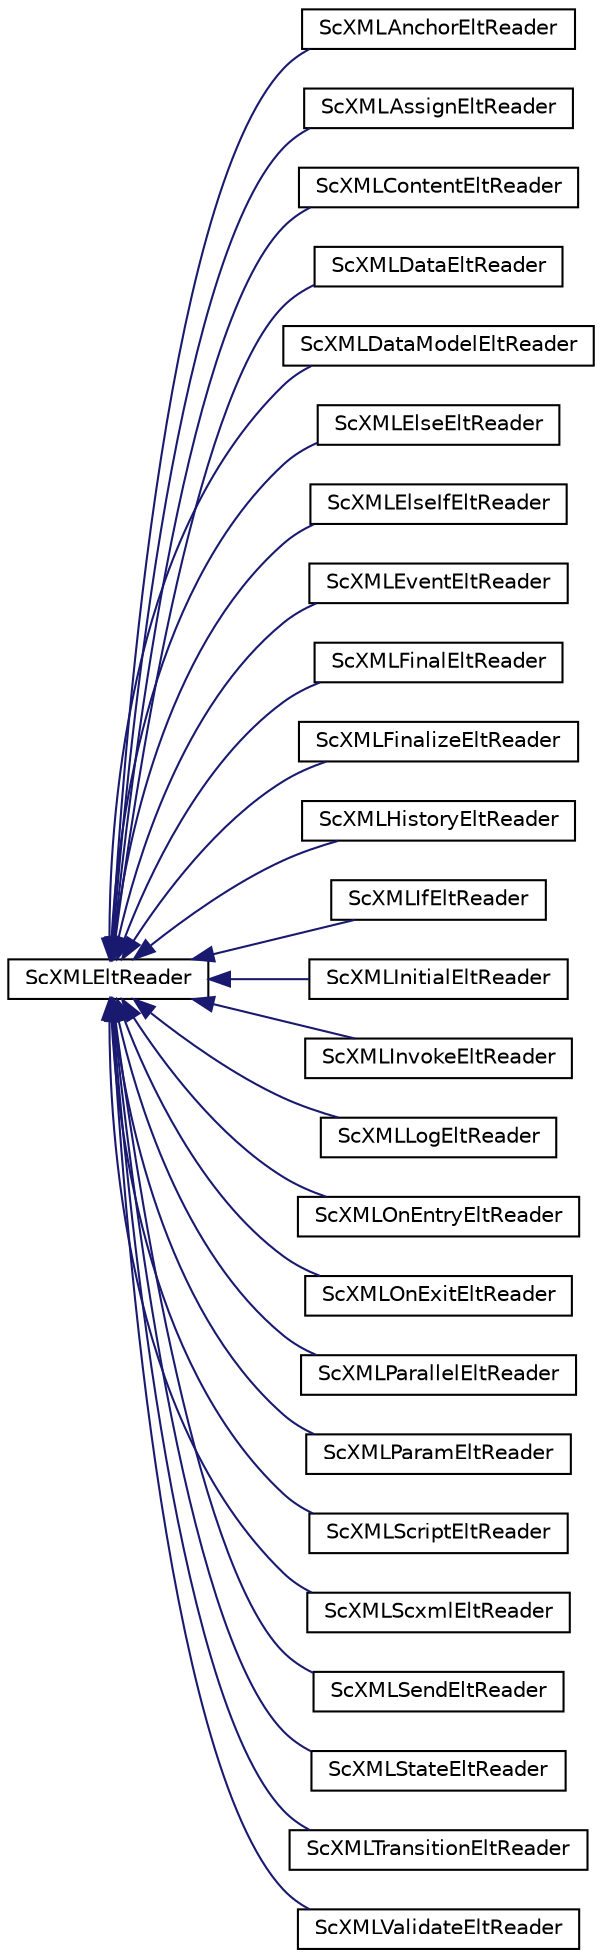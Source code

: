 digraph "Graphical Class Hierarchy"
{
 // LATEX_PDF_SIZE
  edge [fontname="Helvetica",fontsize="10",labelfontname="Helvetica",labelfontsize="10"];
  node [fontname="Helvetica",fontsize="10",shape=record];
  rankdir="LR";
  Node0 [label="ScXMLEltReader",height=0.2,width=0.4,color="black", fillcolor="white", style="filled",URL="$classScXMLEltReader.html",tooltip="base class for element reader objects"];
  Node0 -> Node1 [dir="back",color="midnightblue",fontsize="10",style="solid",fontname="Helvetica"];
  Node1 [label="ScXMLAnchorEltReader",height=0.2,width=0.4,color="black", fillcolor="white", style="filled",URL="$classScXMLAnchorEltReader.html",tooltip=" "];
  Node0 -> Node2 [dir="back",color="midnightblue",fontsize="10",style="solid",fontname="Helvetica"];
  Node2 [label="ScXMLAssignEltReader",height=0.2,width=0.4,color="black", fillcolor="white", style="filled",URL="$classScXMLAssignEltReader.html",tooltip=" "];
  Node0 -> Node3 [dir="back",color="midnightblue",fontsize="10",style="solid",fontname="Helvetica"];
  Node3 [label="ScXMLContentEltReader",height=0.2,width=0.4,color="black", fillcolor="white", style="filled",URL="$classScXMLContentEltReader.html",tooltip=" "];
  Node0 -> Node4 [dir="back",color="midnightblue",fontsize="10",style="solid",fontname="Helvetica"];
  Node4 [label="ScXMLDataEltReader",height=0.2,width=0.4,color="black", fillcolor="white", style="filled",URL="$classScXMLDataEltReader.html",tooltip=" "];
  Node0 -> Node5 [dir="back",color="midnightblue",fontsize="10",style="solid",fontname="Helvetica"];
  Node5 [label="ScXMLDataModelEltReader",height=0.2,width=0.4,color="black", fillcolor="white", style="filled",URL="$classScXMLDataModelEltReader.html",tooltip=" "];
  Node0 -> Node6 [dir="back",color="midnightblue",fontsize="10",style="solid",fontname="Helvetica"];
  Node6 [label="ScXMLElseEltReader",height=0.2,width=0.4,color="black", fillcolor="white", style="filled",URL="$classScXMLElseEltReader.html",tooltip=" "];
  Node0 -> Node7 [dir="back",color="midnightblue",fontsize="10",style="solid",fontname="Helvetica"];
  Node7 [label="ScXMLElseIfEltReader",height=0.2,width=0.4,color="black", fillcolor="white", style="filled",URL="$classScXMLElseIfEltReader.html",tooltip=" "];
  Node0 -> Node8 [dir="back",color="midnightblue",fontsize="10",style="solid",fontname="Helvetica"];
  Node8 [label="ScXMLEventEltReader",height=0.2,width=0.4,color="black", fillcolor="white", style="filled",URL="$classScXMLEventEltReader.html",tooltip=" "];
  Node0 -> Node9 [dir="back",color="midnightblue",fontsize="10",style="solid",fontname="Helvetica"];
  Node9 [label="ScXMLFinalEltReader",height=0.2,width=0.4,color="black", fillcolor="white", style="filled",URL="$classScXMLFinalEltReader.html",tooltip=" "];
  Node0 -> Node10 [dir="back",color="midnightblue",fontsize="10",style="solid",fontname="Helvetica"];
  Node10 [label="ScXMLFinalizeEltReader",height=0.2,width=0.4,color="black", fillcolor="white", style="filled",URL="$classScXMLFinalizeEltReader.html",tooltip=" "];
  Node0 -> Node11 [dir="back",color="midnightblue",fontsize="10",style="solid",fontname="Helvetica"];
  Node11 [label="ScXMLHistoryEltReader",height=0.2,width=0.4,color="black", fillcolor="white", style="filled",URL="$classScXMLHistoryEltReader.html",tooltip=" "];
  Node0 -> Node12 [dir="back",color="midnightblue",fontsize="10",style="solid",fontname="Helvetica"];
  Node12 [label="ScXMLIfEltReader",height=0.2,width=0.4,color="black", fillcolor="white", style="filled",URL="$classScXMLIfEltReader.html",tooltip=" "];
  Node0 -> Node13 [dir="back",color="midnightblue",fontsize="10",style="solid",fontname="Helvetica"];
  Node13 [label="ScXMLInitialEltReader",height=0.2,width=0.4,color="black", fillcolor="white", style="filled",URL="$classScXMLInitialEltReader.html",tooltip=" "];
  Node0 -> Node14 [dir="back",color="midnightblue",fontsize="10",style="solid",fontname="Helvetica"];
  Node14 [label="ScXMLInvokeEltReader",height=0.2,width=0.4,color="black", fillcolor="white", style="filled",URL="$classScXMLInvokeEltReader.html",tooltip=" "];
  Node0 -> Node15 [dir="back",color="midnightblue",fontsize="10",style="solid",fontname="Helvetica"];
  Node15 [label="ScXMLLogEltReader",height=0.2,width=0.4,color="black", fillcolor="white", style="filled",URL="$classScXMLLogEltReader.html",tooltip=" "];
  Node0 -> Node16 [dir="back",color="midnightblue",fontsize="10",style="solid",fontname="Helvetica"];
  Node16 [label="ScXMLOnEntryEltReader",height=0.2,width=0.4,color="black", fillcolor="white", style="filled",URL="$classScXMLOnEntryEltReader.html",tooltip=" "];
  Node0 -> Node17 [dir="back",color="midnightblue",fontsize="10",style="solid",fontname="Helvetica"];
  Node17 [label="ScXMLOnExitEltReader",height=0.2,width=0.4,color="black", fillcolor="white", style="filled",URL="$classScXMLOnExitEltReader.html",tooltip=" "];
  Node0 -> Node18 [dir="back",color="midnightblue",fontsize="10",style="solid",fontname="Helvetica"];
  Node18 [label="ScXMLParallelEltReader",height=0.2,width=0.4,color="black", fillcolor="white", style="filled",URL="$classScXMLParallelEltReader.html",tooltip=" "];
  Node0 -> Node19 [dir="back",color="midnightblue",fontsize="10",style="solid",fontname="Helvetica"];
  Node19 [label="ScXMLParamEltReader",height=0.2,width=0.4,color="black", fillcolor="white", style="filled",URL="$classScXMLParamEltReader.html",tooltip=" "];
  Node0 -> Node20 [dir="back",color="midnightblue",fontsize="10",style="solid",fontname="Helvetica"];
  Node20 [label="ScXMLScriptEltReader",height=0.2,width=0.4,color="black", fillcolor="white", style="filled",URL="$classScXMLScriptEltReader.html",tooltip=" "];
  Node0 -> Node21 [dir="back",color="midnightblue",fontsize="10",style="solid",fontname="Helvetica"];
  Node21 [label="ScXMLScxmlEltReader",height=0.2,width=0.4,color="black", fillcolor="white", style="filled",URL="$classScXMLScxmlEltReader.html",tooltip=" "];
  Node0 -> Node22 [dir="back",color="midnightblue",fontsize="10",style="solid",fontname="Helvetica"];
  Node22 [label="ScXMLSendEltReader",height=0.2,width=0.4,color="black", fillcolor="white", style="filled",URL="$classScXMLSendEltReader.html",tooltip=" "];
  Node0 -> Node23 [dir="back",color="midnightblue",fontsize="10",style="solid",fontname="Helvetica"];
  Node23 [label="ScXMLStateEltReader",height=0.2,width=0.4,color="black", fillcolor="white", style="filled",URL="$classScXMLStateEltReader.html",tooltip=" "];
  Node0 -> Node24 [dir="back",color="midnightblue",fontsize="10",style="solid",fontname="Helvetica"];
  Node24 [label="ScXMLTransitionEltReader",height=0.2,width=0.4,color="black", fillcolor="white", style="filled",URL="$classScXMLTransitionEltReader.html",tooltip=" "];
  Node0 -> Node25 [dir="back",color="midnightblue",fontsize="10",style="solid",fontname="Helvetica"];
  Node25 [label="ScXMLValidateEltReader",height=0.2,width=0.4,color="black", fillcolor="white", style="filled",URL="$classScXMLValidateEltReader.html",tooltip=" "];
}
